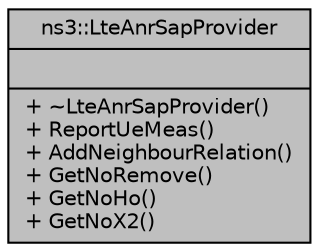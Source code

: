 digraph "ns3::LteAnrSapProvider"
{
  edge [fontname="Helvetica",fontsize="10",labelfontname="Helvetica",labelfontsize="10"];
  node [fontname="Helvetica",fontsize="10",shape=record];
  Node1 [label="{ns3::LteAnrSapProvider\n||+ ~LteAnrSapProvider()\l+ ReportUeMeas()\l+ AddNeighbourRelation()\l+ GetNoRemove()\l+ GetNoHo()\l+ GetNoX2()\l}",height=0.2,width=0.4,color="black", fillcolor="grey75", style="filled", fontcolor="black"];
}
